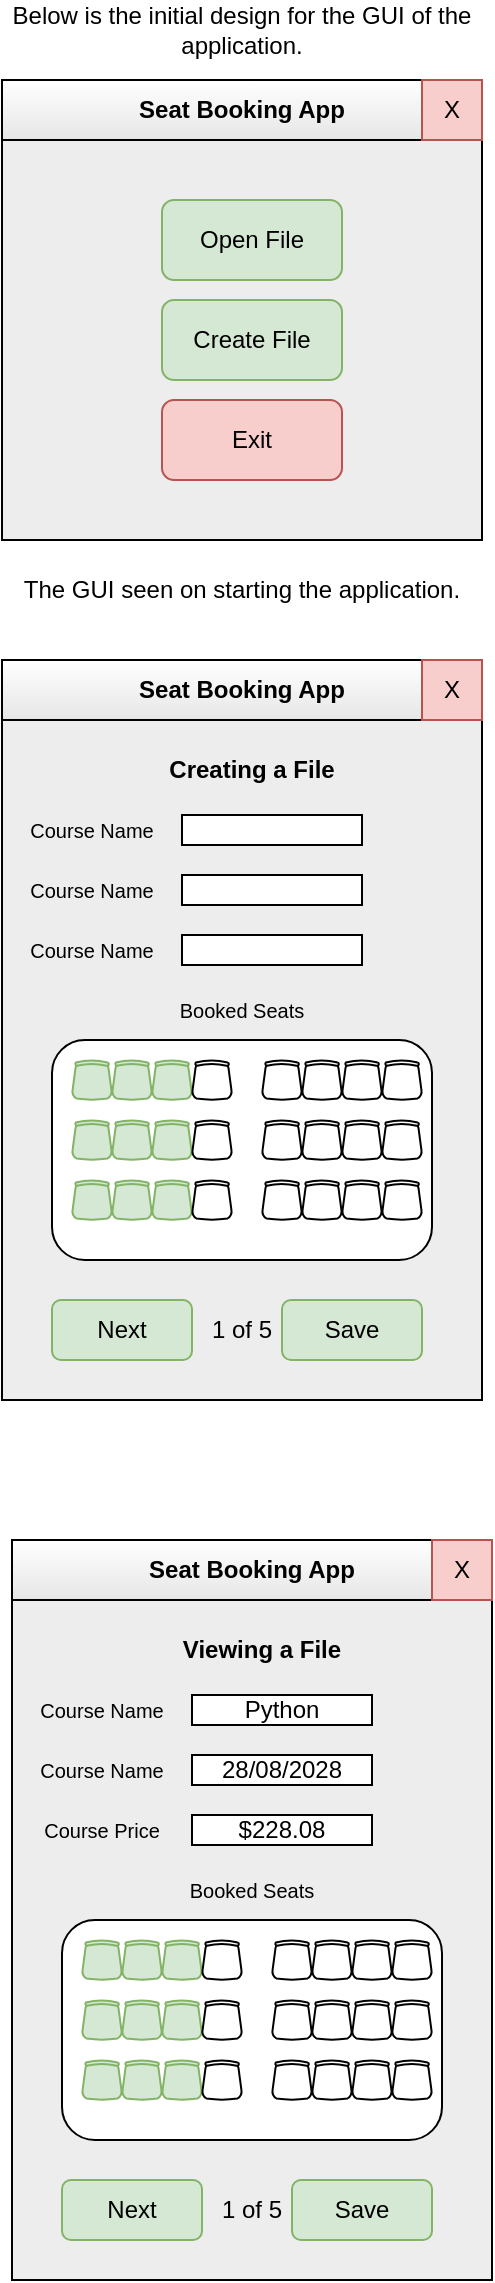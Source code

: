 <mxfile version="21.3.8" type="github">
  <diagram name="Page-1" id="anyHuZpH-Jrk-g-fhOrN">
    <mxGraphModel dx="1224" dy="1131" grid="1" gridSize="10" guides="1" tooltips="1" connect="1" arrows="1" fold="1" page="1" pageScale="1" pageWidth="850" pageHeight="1100" math="0" shadow="0">
      <root>
        <mxCell id="0" />
        <mxCell id="1" parent="0" />
        <mxCell id="CB1rWN8OY4WiAcrrbTE5-1" value="Seat Booking App" style="swimlane;whiteSpace=wrap;html=1;startSize=30;movable=1;resizable=1;rotatable=1;deletable=1;editable=1;locked=0;connectable=1;gradientColor=#E6E6E6;fillColor=default;swimlaneFillColor=#EDEDED;gradientDirection=south;" parent="1" vertex="1">
          <mxGeometry x="300" y="130" width="240" height="230" as="geometry" />
        </mxCell>
        <mxCell id="CB1rWN8OY4WiAcrrbTE5-2" value="X" style="whiteSpace=wrap;html=1;aspect=fixed;movable=1;resizable=1;rotatable=1;deletable=1;editable=1;locked=0;connectable=1;fillColor=#f8cecc;strokeColor=#b85450;" parent="CB1rWN8OY4WiAcrrbTE5-1" vertex="1">
          <mxGeometry x="210" width="30" height="30" as="geometry" />
        </mxCell>
        <mxCell id="CB1rWN8OY4WiAcrrbTE5-3" value="Open File" style="rounded=1;whiteSpace=wrap;html=1;fillColor=#d5e8d4;strokeColor=#82b366;" parent="CB1rWN8OY4WiAcrrbTE5-1" vertex="1">
          <mxGeometry x="80" y="60" width="90" height="40" as="geometry" />
        </mxCell>
        <mxCell id="CB1rWN8OY4WiAcrrbTE5-7" value="Create File" style="rounded=1;whiteSpace=wrap;html=1;fillColor=#d5e8d4;strokeColor=#82b366;" parent="CB1rWN8OY4WiAcrrbTE5-1" vertex="1">
          <mxGeometry x="80" y="110" width="90" height="40" as="geometry" />
        </mxCell>
        <mxCell id="CB1rWN8OY4WiAcrrbTE5-8" value="Exit" style="rounded=1;whiteSpace=wrap;html=1;fillColor=#f8cecc;strokeColor=#b85450;" parent="CB1rWN8OY4WiAcrrbTE5-1" vertex="1">
          <mxGeometry x="80" y="160" width="90" height="40" as="geometry" />
        </mxCell>
        <mxCell id="CB1rWN8OY4WiAcrrbTE5-9" value="Below is the initial design for the GUI of the application." style="text;html=1;strokeColor=none;fillColor=none;align=center;verticalAlign=middle;whiteSpace=wrap;rounded=0;" parent="1" vertex="1">
          <mxGeometry x="300" y="90" width="240" height="30" as="geometry" />
        </mxCell>
        <mxCell id="CB1rWN8OY4WiAcrrbTE5-10" value="Seat Booking App" style="swimlane;whiteSpace=wrap;html=1;startSize=30;movable=1;resizable=1;rotatable=1;deletable=1;editable=1;locked=0;connectable=1;gradientColor=#E6E6E6;fillColor=default;swimlaneFillColor=#EDEDED;gradientDirection=south;" parent="1" vertex="1">
          <mxGeometry x="300" y="420" width="240" height="370" as="geometry" />
        </mxCell>
        <mxCell id="CB1rWN8OY4WiAcrrbTE5-11" value="X" style="whiteSpace=wrap;html=1;aspect=fixed;movable=1;resizable=1;rotatable=1;deletable=1;editable=1;locked=0;connectable=1;fillColor=#f8cecc;strokeColor=#b85450;" parent="CB1rWN8OY4WiAcrrbTE5-10" vertex="1">
          <mxGeometry x="210" width="30" height="30" as="geometry" />
        </mxCell>
        <mxCell id="CB1rWN8OY4WiAcrrbTE5-15" value="&lt;b&gt;Creating a File&lt;/b&gt;" style="text;html=1;strokeColor=none;fillColor=none;align=center;verticalAlign=middle;whiteSpace=wrap;rounded=0;" parent="CB1rWN8OY4WiAcrrbTE5-10" vertex="1">
          <mxGeometry x="80" y="40" width="90" height="30" as="geometry" />
        </mxCell>
        <mxCell id="CB1rWN8OY4WiAcrrbTE5-16" value="&lt;font style=&quot;font-size: 10px;&quot;&gt;Course Name&lt;/font&gt;" style="text;html=1;strokeColor=none;fillColor=none;align=center;verticalAlign=middle;whiteSpace=wrap;rounded=0;" parent="CB1rWN8OY4WiAcrrbTE5-10" vertex="1">
          <mxGeometry y="70" width="90" height="30" as="geometry" />
        </mxCell>
        <mxCell id="CB1rWN8OY4WiAcrrbTE5-17" value="&lt;font style=&quot;font-size: 10px;&quot;&gt;Course Name&lt;/font&gt;" style="text;html=1;strokeColor=none;fillColor=none;align=center;verticalAlign=middle;whiteSpace=wrap;rounded=0;" parent="CB1rWN8OY4WiAcrrbTE5-10" vertex="1">
          <mxGeometry y="100" width="90" height="30" as="geometry" />
        </mxCell>
        <mxCell id="CB1rWN8OY4WiAcrrbTE5-18" value="&lt;font style=&quot;font-size: 10px;&quot;&gt;Course Name&lt;/font&gt;" style="text;html=1;strokeColor=none;fillColor=none;align=center;verticalAlign=middle;whiteSpace=wrap;rounded=0;" parent="CB1rWN8OY4WiAcrrbTE5-10" vertex="1">
          <mxGeometry y="130" width="90" height="30" as="geometry" />
        </mxCell>
        <mxCell id="CB1rWN8OY4WiAcrrbTE5-19" value="&lt;font style=&quot;font-size: 10px;&quot;&gt;Booked Seats&lt;/font&gt;" style="text;html=1;strokeColor=none;fillColor=none;align=center;verticalAlign=middle;whiteSpace=wrap;rounded=0;" parent="CB1rWN8OY4WiAcrrbTE5-10" vertex="1">
          <mxGeometry x="75" y="160" width="90" height="30" as="geometry" />
        </mxCell>
        <mxCell id="CB1rWN8OY4WiAcrrbTE5-20" value="" style="rounded=0;whiteSpace=wrap;html=1;" parent="CB1rWN8OY4WiAcrrbTE5-10" vertex="1">
          <mxGeometry x="90" y="77.5" width="90" height="15" as="geometry" />
        </mxCell>
        <mxCell id="CB1rWN8OY4WiAcrrbTE5-29" value="" style="rounded=0;whiteSpace=wrap;html=1;" parent="CB1rWN8OY4WiAcrrbTE5-10" vertex="1">
          <mxGeometry x="90" y="107.5" width="90" height="15" as="geometry" />
        </mxCell>
        <mxCell id="CB1rWN8OY4WiAcrrbTE5-30" value="" style="rounded=0;whiteSpace=wrap;html=1;" parent="CB1rWN8OY4WiAcrrbTE5-10" vertex="1">
          <mxGeometry x="90" y="137.5" width="90" height="15" as="geometry" />
        </mxCell>
        <mxCell id="CB1rWN8OY4WiAcrrbTE5-32" value="" style="rounded=1;whiteSpace=wrap;html=1;" parent="CB1rWN8OY4WiAcrrbTE5-10" vertex="1">
          <mxGeometry x="25" y="190" width="190" height="110" as="geometry" />
        </mxCell>
        <mxCell id="CB1rWN8OY4WiAcrrbTE5-36" value="" style="verticalLabelPosition=bottom;html=1;verticalAlign=top;align=center;shape=mxgraph.floorplan.office_chair;movable=1;resizable=1;rotatable=1;deletable=1;editable=1;locked=0;connectable=1;fillColor=#d5e8d4;strokeColor=#82b366;" parent="CB1rWN8OY4WiAcrrbTE5-10" vertex="1">
          <mxGeometry x="35" y="200" width="20" height="20" as="geometry" />
        </mxCell>
        <mxCell id="CB1rWN8OY4WiAcrrbTE5-35" value="" style="verticalLabelPosition=bottom;html=1;verticalAlign=top;align=center;shape=mxgraph.floorplan.office_chair;movable=1;resizable=1;rotatable=1;deletable=1;editable=1;locked=0;connectable=1;fillColor=#d5e8d4;strokeColor=#82b366;" parent="CB1rWN8OY4WiAcrrbTE5-10" vertex="1">
          <mxGeometry x="55" y="200" width="20" height="20" as="geometry" />
        </mxCell>
        <mxCell id="CB1rWN8OY4WiAcrrbTE5-34" value="" style="verticalLabelPosition=bottom;html=1;verticalAlign=top;align=center;shape=mxgraph.floorplan.office_chair;movable=1;resizable=1;rotatable=1;deletable=1;editable=1;locked=0;connectable=1;fillColor=#d5e8d4;strokeColor=#82b366;" parent="CB1rWN8OY4WiAcrrbTE5-10" vertex="1">
          <mxGeometry x="75" y="200" width="20" height="20" as="geometry" />
        </mxCell>
        <mxCell id="CB1rWN8OY4WiAcrrbTE5-33" value="" style="verticalLabelPosition=bottom;html=1;verticalAlign=top;align=center;shape=mxgraph.floorplan.office_chair;movable=1;resizable=1;rotatable=1;deletable=1;editable=1;locked=0;connectable=1;" parent="CB1rWN8OY4WiAcrrbTE5-10" vertex="1">
          <mxGeometry x="95" y="200" width="20" height="20" as="geometry" />
        </mxCell>
        <mxCell id="CB1rWN8OY4WiAcrrbTE5-31" value="" style="verticalLabelPosition=bottom;html=1;verticalAlign=top;align=center;shape=mxgraph.floorplan.office_chair;movable=1;resizable=1;rotatable=1;deletable=1;editable=1;locked=0;connectable=1;" parent="CB1rWN8OY4WiAcrrbTE5-10" vertex="1">
          <mxGeometry x="130" y="200" width="20" height="20" as="geometry" />
        </mxCell>
        <mxCell id="CB1rWN8OY4WiAcrrbTE5-37" value="" style="verticalLabelPosition=bottom;html=1;verticalAlign=top;align=center;shape=mxgraph.floorplan.office_chair;" parent="CB1rWN8OY4WiAcrrbTE5-10" vertex="1">
          <mxGeometry x="150" y="200" width="20" height="20" as="geometry" />
        </mxCell>
        <mxCell id="CB1rWN8OY4WiAcrrbTE5-38" value="" style="verticalLabelPosition=bottom;html=1;verticalAlign=top;align=center;shape=mxgraph.floorplan.office_chair;" parent="CB1rWN8OY4WiAcrrbTE5-10" vertex="1">
          <mxGeometry x="170" y="200" width="20" height="20" as="geometry" />
        </mxCell>
        <mxCell id="CB1rWN8OY4WiAcrrbTE5-39" value="" style="verticalLabelPosition=bottom;html=1;verticalAlign=top;align=center;shape=mxgraph.floorplan.office_chair;" parent="CB1rWN8OY4WiAcrrbTE5-10" vertex="1">
          <mxGeometry x="190" y="200" width="20" height="20" as="geometry" />
        </mxCell>
        <mxCell id="CB1rWN8OY4WiAcrrbTE5-40" value="" style="verticalLabelPosition=bottom;html=1;verticalAlign=top;align=center;shape=mxgraph.floorplan.office_chair;fillColor=#d5e8d4;strokeColor=#82b366;" parent="CB1rWN8OY4WiAcrrbTE5-10" vertex="1">
          <mxGeometry x="35" y="230" width="20" height="20" as="geometry" />
        </mxCell>
        <mxCell id="CB1rWN8OY4WiAcrrbTE5-41" value="" style="verticalLabelPosition=bottom;html=1;verticalAlign=top;align=center;shape=mxgraph.floorplan.office_chair;fillColor=#d5e8d4;strokeColor=#82b366;" parent="CB1rWN8OY4WiAcrrbTE5-10" vertex="1">
          <mxGeometry x="55" y="230" width="20" height="20" as="geometry" />
        </mxCell>
        <mxCell id="CB1rWN8OY4WiAcrrbTE5-42" value="" style="verticalLabelPosition=bottom;html=1;verticalAlign=top;align=center;shape=mxgraph.floorplan.office_chair;fillColor=#d5e8d4;strokeColor=#82b366;" parent="CB1rWN8OY4WiAcrrbTE5-10" vertex="1">
          <mxGeometry x="75" y="230" width="20" height="20" as="geometry" />
        </mxCell>
        <mxCell id="CB1rWN8OY4WiAcrrbTE5-43" value="" style="verticalLabelPosition=bottom;html=1;verticalAlign=top;align=center;shape=mxgraph.floorplan.office_chair;" parent="CB1rWN8OY4WiAcrrbTE5-10" vertex="1">
          <mxGeometry x="95" y="230" width="20" height="20" as="geometry" />
        </mxCell>
        <mxCell id="CB1rWN8OY4WiAcrrbTE5-44" value="" style="verticalLabelPosition=bottom;html=1;verticalAlign=top;align=center;shape=mxgraph.floorplan.office_chair;" parent="CB1rWN8OY4WiAcrrbTE5-10" vertex="1">
          <mxGeometry x="130" y="230" width="20" height="20" as="geometry" />
        </mxCell>
        <mxCell id="CB1rWN8OY4WiAcrrbTE5-45" value="" style="verticalLabelPosition=bottom;html=1;verticalAlign=top;align=center;shape=mxgraph.floorplan.office_chair;" parent="CB1rWN8OY4WiAcrrbTE5-10" vertex="1">
          <mxGeometry x="150" y="230" width="20" height="20" as="geometry" />
        </mxCell>
        <mxCell id="CB1rWN8OY4WiAcrrbTE5-46" value="" style="verticalLabelPosition=bottom;html=1;verticalAlign=top;align=center;shape=mxgraph.floorplan.office_chair;" parent="CB1rWN8OY4WiAcrrbTE5-10" vertex="1">
          <mxGeometry x="170" y="230" width="20" height="20" as="geometry" />
        </mxCell>
        <mxCell id="CB1rWN8OY4WiAcrrbTE5-47" value="" style="verticalLabelPosition=bottom;html=1;verticalAlign=top;align=center;shape=mxgraph.floorplan.office_chair;" parent="CB1rWN8OY4WiAcrrbTE5-10" vertex="1">
          <mxGeometry x="190" y="230" width="20" height="20" as="geometry" />
        </mxCell>
        <mxCell id="CB1rWN8OY4WiAcrrbTE5-48" value="" style="verticalLabelPosition=bottom;html=1;verticalAlign=top;align=center;shape=mxgraph.floorplan.office_chair;fillColor=#d5e8d4;strokeColor=#82b366;" parent="CB1rWN8OY4WiAcrrbTE5-10" vertex="1">
          <mxGeometry x="35" y="260" width="20" height="20" as="geometry" />
        </mxCell>
        <mxCell id="CB1rWN8OY4WiAcrrbTE5-49" value="" style="verticalLabelPosition=bottom;html=1;verticalAlign=top;align=center;shape=mxgraph.floorplan.office_chair;fillColor=#d5e8d4;strokeColor=#82b366;" parent="CB1rWN8OY4WiAcrrbTE5-10" vertex="1">
          <mxGeometry x="55" y="260" width="20" height="20" as="geometry" />
        </mxCell>
        <mxCell id="CB1rWN8OY4WiAcrrbTE5-50" value="" style="verticalLabelPosition=bottom;html=1;verticalAlign=top;align=center;shape=mxgraph.floorplan.office_chair;fillColor=#d5e8d4;strokeColor=#82b366;" parent="CB1rWN8OY4WiAcrrbTE5-10" vertex="1">
          <mxGeometry x="75" y="260" width="20" height="20" as="geometry" />
        </mxCell>
        <mxCell id="CB1rWN8OY4WiAcrrbTE5-51" value="" style="verticalLabelPosition=bottom;html=1;verticalAlign=top;align=center;shape=mxgraph.floorplan.office_chair;" parent="CB1rWN8OY4WiAcrrbTE5-10" vertex="1">
          <mxGeometry x="95" y="260" width="20" height="20" as="geometry" />
        </mxCell>
        <mxCell id="CB1rWN8OY4WiAcrrbTE5-52" value="" style="verticalLabelPosition=bottom;html=1;verticalAlign=top;align=center;shape=mxgraph.floorplan.office_chair;" parent="CB1rWN8OY4WiAcrrbTE5-10" vertex="1">
          <mxGeometry x="130" y="260" width="20" height="20" as="geometry" />
        </mxCell>
        <mxCell id="CB1rWN8OY4WiAcrrbTE5-53" value="" style="verticalLabelPosition=bottom;html=1;verticalAlign=top;align=center;shape=mxgraph.floorplan.office_chair;" parent="CB1rWN8OY4WiAcrrbTE5-10" vertex="1">
          <mxGeometry x="150" y="260" width="20" height="20" as="geometry" />
        </mxCell>
        <mxCell id="CB1rWN8OY4WiAcrrbTE5-54" value="" style="verticalLabelPosition=bottom;html=1;verticalAlign=top;align=center;shape=mxgraph.floorplan.office_chair;" parent="CB1rWN8OY4WiAcrrbTE5-10" vertex="1">
          <mxGeometry x="170" y="260" width="20" height="20" as="geometry" />
        </mxCell>
        <mxCell id="CB1rWN8OY4WiAcrrbTE5-55" value="" style="verticalLabelPosition=bottom;html=1;verticalAlign=top;align=center;shape=mxgraph.floorplan.office_chair;" parent="CB1rWN8OY4WiAcrrbTE5-10" vertex="1">
          <mxGeometry x="190" y="260" width="20" height="20" as="geometry" />
        </mxCell>
        <mxCell id="4bpe8Z8Nb-hG5Liqr54c-2" value="Next" style="rounded=1;whiteSpace=wrap;html=1;fillColor=#d5e8d4;strokeColor=#82b366;" vertex="1" parent="CB1rWN8OY4WiAcrrbTE5-10">
          <mxGeometry x="25" y="320" width="70" height="30" as="geometry" />
        </mxCell>
        <mxCell id="4bpe8Z8Nb-hG5Liqr54c-3" value="Save" style="rounded=1;whiteSpace=wrap;html=1;fillColor=#d5e8d4;strokeColor=#82b366;" vertex="1" parent="CB1rWN8OY4WiAcrrbTE5-10">
          <mxGeometry x="140" y="320" width="70" height="30" as="geometry" />
        </mxCell>
        <mxCell id="4bpe8Z8Nb-hG5Liqr54c-4" value="1 of 5" style="text;html=1;strokeColor=none;fillColor=none;align=center;verticalAlign=middle;whiteSpace=wrap;rounded=0;" vertex="1" parent="CB1rWN8OY4WiAcrrbTE5-10">
          <mxGeometry x="100" y="325" width="40" height="20" as="geometry" />
        </mxCell>
        <mxCell id="CB1rWN8OY4WiAcrrbTE5-56" value="The GUI seen on starting the application." style="text;html=1;strokeColor=none;fillColor=none;align=center;verticalAlign=middle;whiteSpace=wrap;rounded=0;" parent="1" vertex="1">
          <mxGeometry x="300" y="370" width="240" height="30" as="geometry" />
        </mxCell>
        <mxCell id="4bpe8Z8Nb-hG5Liqr54c-5" value="Seat Booking App" style="swimlane;whiteSpace=wrap;html=1;startSize=30;movable=1;resizable=1;rotatable=1;deletable=1;editable=1;locked=0;connectable=1;gradientColor=#E6E6E6;fillColor=default;swimlaneFillColor=#EDEDED;gradientDirection=south;" vertex="1" parent="1">
          <mxGeometry x="305" y="860" width="240" height="370" as="geometry" />
        </mxCell>
        <mxCell id="4bpe8Z8Nb-hG5Liqr54c-6" value="X" style="whiteSpace=wrap;html=1;aspect=fixed;movable=1;resizable=1;rotatable=1;deletable=1;editable=1;locked=0;connectable=1;fillColor=#f8cecc;strokeColor=#b85450;" vertex="1" parent="4bpe8Z8Nb-hG5Liqr54c-5">
          <mxGeometry x="210" width="30" height="30" as="geometry" />
        </mxCell>
        <mxCell id="4bpe8Z8Nb-hG5Liqr54c-7" value="&lt;b&gt;Viewing a File&lt;/b&gt;" style="text;html=1;strokeColor=none;fillColor=none;align=center;verticalAlign=middle;whiteSpace=wrap;rounded=0;" vertex="1" parent="4bpe8Z8Nb-hG5Liqr54c-5">
          <mxGeometry x="80" y="40" width="90" height="30" as="geometry" />
        </mxCell>
        <mxCell id="4bpe8Z8Nb-hG5Liqr54c-8" value="&lt;font style=&quot;font-size: 10px;&quot;&gt;Course Name&lt;/font&gt;" style="text;html=1;strokeColor=none;fillColor=none;align=center;verticalAlign=middle;whiteSpace=wrap;rounded=0;" vertex="1" parent="4bpe8Z8Nb-hG5Liqr54c-5">
          <mxGeometry y="70" width="90" height="30" as="geometry" />
        </mxCell>
        <mxCell id="4bpe8Z8Nb-hG5Liqr54c-9" value="&lt;font style=&quot;font-size: 10px;&quot;&gt;Course Name&lt;/font&gt;" style="text;html=1;strokeColor=none;fillColor=none;align=center;verticalAlign=middle;whiteSpace=wrap;rounded=0;" vertex="1" parent="4bpe8Z8Nb-hG5Liqr54c-5">
          <mxGeometry y="100" width="90" height="30" as="geometry" />
        </mxCell>
        <mxCell id="4bpe8Z8Nb-hG5Liqr54c-10" value="&lt;font style=&quot;font-size: 10px;&quot;&gt;Course Price&lt;/font&gt;" style="text;html=1;strokeColor=none;fillColor=none;align=center;verticalAlign=middle;whiteSpace=wrap;rounded=0;" vertex="1" parent="4bpe8Z8Nb-hG5Liqr54c-5">
          <mxGeometry y="130" width="90" height="30" as="geometry" />
        </mxCell>
        <mxCell id="4bpe8Z8Nb-hG5Liqr54c-11" value="&lt;font style=&quot;font-size: 10px;&quot;&gt;Booked Seats&lt;/font&gt;" style="text;html=1;strokeColor=none;fillColor=none;align=center;verticalAlign=middle;whiteSpace=wrap;rounded=0;" vertex="1" parent="4bpe8Z8Nb-hG5Liqr54c-5">
          <mxGeometry x="75" y="160" width="90" height="30" as="geometry" />
        </mxCell>
        <mxCell id="4bpe8Z8Nb-hG5Liqr54c-12" value="Python" style="rounded=0;whiteSpace=wrap;html=1;" vertex="1" parent="4bpe8Z8Nb-hG5Liqr54c-5">
          <mxGeometry x="90" y="77.5" width="90" height="15" as="geometry" />
        </mxCell>
        <mxCell id="4bpe8Z8Nb-hG5Liqr54c-13" value="28/08/2028" style="rounded=0;whiteSpace=wrap;html=1;" vertex="1" parent="4bpe8Z8Nb-hG5Liqr54c-5">
          <mxGeometry x="90" y="107.5" width="90" height="15" as="geometry" />
        </mxCell>
        <mxCell id="4bpe8Z8Nb-hG5Liqr54c-14" value="$228.08" style="rounded=0;whiteSpace=wrap;html=1;" vertex="1" parent="4bpe8Z8Nb-hG5Liqr54c-5">
          <mxGeometry x="90" y="137.5" width="90" height="15" as="geometry" />
        </mxCell>
        <mxCell id="4bpe8Z8Nb-hG5Liqr54c-15" value="" style="rounded=1;whiteSpace=wrap;html=1;" vertex="1" parent="4bpe8Z8Nb-hG5Liqr54c-5">
          <mxGeometry x="25" y="190" width="190" height="110" as="geometry" />
        </mxCell>
        <mxCell id="4bpe8Z8Nb-hG5Liqr54c-16" value="" style="verticalLabelPosition=bottom;html=1;verticalAlign=top;align=center;shape=mxgraph.floorplan.office_chair;movable=1;resizable=1;rotatable=1;deletable=1;editable=1;locked=0;connectable=1;fillColor=#d5e8d4;strokeColor=#82b366;" vertex="1" parent="4bpe8Z8Nb-hG5Liqr54c-5">
          <mxGeometry x="35" y="200" width="20" height="20" as="geometry" />
        </mxCell>
        <mxCell id="4bpe8Z8Nb-hG5Liqr54c-17" value="" style="verticalLabelPosition=bottom;html=1;verticalAlign=top;align=center;shape=mxgraph.floorplan.office_chair;movable=1;resizable=1;rotatable=1;deletable=1;editable=1;locked=0;connectable=1;fillColor=#d5e8d4;strokeColor=#82b366;" vertex="1" parent="4bpe8Z8Nb-hG5Liqr54c-5">
          <mxGeometry x="55" y="200" width="20" height="20" as="geometry" />
        </mxCell>
        <mxCell id="4bpe8Z8Nb-hG5Liqr54c-18" value="" style="verticalLabelPosition=bottom;html=1;verticalAlign=top;align=center;shape=mxgraph.floorplan.office_chair;movable=1;resizable=1;rotatable=1;deletable=1;editable=1;locked=0;connectable=1;fillColor=#d5e8d4;strokeColor=#82b366;" vertex="1" parent="4bpe8Z8Nb-hG5Liqr54c-5">
          <mxGeometry x="75" y="200" width="20" height="20" as="geometry" />
        </mxCell>
        <mxCell id="4bpe8Z8Nb-hG5Liqr54c-19" value="" style="verticalLabelPosition=bottom;html=1;verticalAlign=top;align=center;shape=mxgraph.floorplan.office_chair;movable=1;resizable=1;rotatable=1;deletable=1;editable=1;locked=0;connectable=1;" vertex="1" parent="4bpe8Z8Nb-hG5Liqr54c-5">
          <mxGeometry x="95" y="200" width="20" height="20" as="geometry" />
        </mxCell>
        <mxCell id="4bpe8Z8Nb-hG5Liqr54c-20" value="" style="verticalLabelPosition=bottom;html=1;verticalAlign=top;align=center;shape=mxgraph.floorplan.office_chair;movable=1;resizable=1;rotatable=1;deletable=1;editable=1;locked=0;connectable=1;" vertex="1" parent="4bpe8Z8Nb-hG5Liqr54c-5">
          <mxGeometry x="130" y="200" width="20" height="20" as="geometry" />
        </mxCell>
        <mxCell id="4bpe8Z8Nb-hG5Liqr54c-21" value="" style="verticalLabelPosition=bottom;html=1;verticalAlign=top;align=center;shape=mxgraph.floorplan.office_chair;" vertex="1" parent="4bpe8Z8Nb-hG5Liqr54c-5">
          <mxGeometry x="150" y="200" width="20" height="20" as="geometry" />
        </mxCell>
        <mxCell id="4bpe8Z8Nb-hG5Liqr54c-22" value="" style="verticalLabelPosition=bottom;html=1;verticalAlign=top;align=center;shape=mxgraph.floorplan.office_chair;" vertex="1" parent="4bpe8Z8Nb-hG5Liqr54c-5">
          <mxGeometry x="170" y="200" width="20" height="20" as="geometry" />
        </mxCell>
        <mxCell id="4bpe8Z8Nb-hG5Liqr54c-23" value="" style="verticalLabelPosition=bottom;html=1;verticalAlign=top;align=center;shape=mxgraph.floorplan.office_chair;" vertex="1" parent="4bpe8Z8Nb-hG5Liqr54c-5">
          <mxGeometry x="190" y="200" width="20" height="20" as="geometry" />
        </mxCell>
        <mxCell id="4bpe8Z8Nb-hG5Liqr54c-24" value="" style="verticalLabelPosition=bottom;html=1;verticalAlign=top;align=center;shape=mxgraph.floorplan.office_chair;fillColor=#d5e8d4;strokeColor=#82b366;" vertex="1" parent="4bpe8Z8Nb-hG5Liqr54c-5">
          <mxGeometry x="35" y="230" width="20" height="20" as="geometry" />
        </mxCell>
        <mxCell id="4bpe8Z8Nb-hG5Liqr54c-25" value="" style="verticalLabelPosition=bottom;html=1;verticalAlign=top;align=center;shape=mxgraph.floorplan.office_chair;fillColor=#d5e8d4;strokeColor=#82b366;" vertex="1" parent="4bpe8Z8Nb-hG5Liqr54c-5">
          <mxGeometry x="55" y="230" width="20" height="20" as="geometry" />
        </mxCell>
        <mxCell id="4bpe8Z8Nb-hG5Liqr54c-26" value="" style="verticalLabelPosition=bottom;html=1;verticalAlign=top;align=center;shape=mxgraph.floorplan.office_chair;fillColor=#d5e8d4;strokeColor=#82b366;" vertex="1" parent="4bpe8Z8Nb-hG5Liqr54c-5">
          <mxGeometry x="75" y="230" width="20" height="20" as="geometry" />
        </mxCell>
        <mxCell id="4bpe8Z8Nb-hG5Liqr54c-27" value="" style="verticalLabelPosition=bottom;html=1;verticalAlign=top;align=center;shape=mxgraph.floorplan.office_chair;" vertex="1" parent="4bpe8Z8Nb-hG5Liqr54c-5">
          <mxGeometry x="95" y="230" width="20" height="20" as="geometry" />
        </mxCell>
        <mxCell id="4bpe8Z8Nb-hG5Liqr54c-28" value="" style="verticalLabelPosition=bottom;html=1;verticalAlign=top;align=center;shape=mxgraph.floorplan.office_chair;" vertex="1" parent="4bpe8Z8Nb-hG5Liqr54c-5">
          <mxGeometry x="130" y="230" width="20" height="20" as="geometry" />
        </mxCell>
        <mxCell id="4bpe8Z8Nb-hG5Liqr54c-29" value="" style="verticalLabelPosition=bottom;html=1;verticalAlign=top;align=center;shape=mxgraph.floorplan.office_chair;" vertex="1" parent="4bpe8Z8Nb-hG5Liqr54c-5">
          <mxGeometry x="150" y="230" width="20" height="20" as="geometry" />
        </mxCell>
        <mxCell id="4bpe8Z8Nb-hG5Liqr54c-30" value="" style="verticalLabelPosition=bottom;html=1;verticalAlign=top;align=center;shape=mxgraph.floorplan.office_chair;" vertex="1" parent="4bpe8Z8Nb-hG5Liqr54c-5">
          <mxGeometry x="170" y="230" width="20" height="20" as="geometry" />
        </mxCell>
        <mxCell id="4bpe8Z8Nb-hG5Liqr54c-31" value="" style="verticalLabelPosition=bottom;html=1;verticalAlign=top;align=center;shape=mxgraph.floorplan.office_chair;" vertex="1" parent="4bpe8Z8Nb-hG5Liqr54c-5">
          <mxGeometry x="190" y="230" width="20" height="20" as="geometry" />
        </mxCell>
        <mxCell id="4bpe8Z8Nb-hG5Liqr54c-32" value="" style="verticalLabelPosition=bottom;html=1;verticalAlign=top;align=center;shape=mxgraph.floorplan.office_chair;fillColor=#d5e8d4;strokeColor=#82b366;" vertex="1" parent="4bpe8Z8Nb-hG5Liqr54c-5">
          <mxGeometry x="35" y="260" width="20" height="20" as="geometry" />
        </mxCell>
        <mxCell id="4bpe8Z8Nb-hG5Liqr54c-33" value="" style="verticalLabelPosition=bottom;html=1;verticalAlign=top;align=center;shape=mxgraph.floorplan.office_chair;fillColor=#d5e8d4;strokeColor=#82b366;" vertex="1" parent="4bpe8Z8Nb-hG5Liqr54c-5">
          <mxGeometry x="55" y="260" width="20" height="20" as="geometry" />
        </mxCell>
        <mxCell id="4bpe8Z8Nb-hG5Liqr54c-34" value="" style="verticalLabelPosition=bottom;html=1;verticalAlign=top;align=center;shape=mxgraph.floorplan.office_chair;fillColor=#d5e8d4;strokeColor=#82b366;" vertex="1" parent="4bpe8Z8Nb-hG5Liqr54c-5">
          <mxGeometry x="75" y="260" width="20" height="20" as="geometry" />
        </mxCell>
        <mxCell id="4bpe8Z8Nb-hG5Liqr54c-35" value="" style="verticalLabelPosition=bottom;html=1;verticalAlign=top;align=center;shape=mxgraph.floorplan.office_chair;" vertex="1" parent="4bpe8Z8Nb-hG5Liqr54c-5">
          <mxGeometry x="95" y="260" width="20" height="20" as="geometry" />
        </mxCell>
        <mxCell id="4bpe8Z8Nb-hG5Liqr54c-36" value="" style="verticalLabelPosition=bottom;html=1;verticalAlign=top;align=center;shape=mxgraph.floorplan.office_chair;" vertex="1" parent="4bpe8Z8Nb-hG5Liqr54c-5">
          <mxGeometry x="130" y="260" width="20" height="20" as="geometry" />
        </mxCell>
        <mxCell id="4bpe8Z8Nb-hG5Liqr54c-37" value="" style="verticalLabelPosition=bottom;html=1;verticalAlign=top;align=center;shape=mxgraph.floorplan.office_chair;" vertex="1" parent="4bpe8Z8Nb-hG5Liqr54c-5">
          <mxGeometry x="150" y="260" width="20" height="20" as="geometry" />
        </mxCell>
        <mxCell id="4bpe8Z8Nb-hG5Liqr54c-38" value="" style="verticalLabelPosition=bottom;html=1;verticalAlign=top;align=center;shape=mxgraph.floorplan.office_chair;" vertex="1" parent="4bpe8Z8Nb-hG5Liqr54c-5">
          <mxGeometry x="170" y="260" width="20" height="20" as="geometry" />
        </mxCell>
        <mxCell id="4bpe8Z8Nb-hG5Liqr54c-39" value="" style="verticalLabelPosition=bottom;html=1;verticalAlign=top;align=center;shape=mxgraph.floorplan.office_chair;" vertex="1" parent="4bpe8Z8Nb-hG5Liqr54c-5">
          <mxGeometry x="190" y="260" width="20" height="20" as="geometry" />
        </mxCell>
        <mxCell id="4bpe8Z8Nb-hG5Liqr54c-40" value="Next" style="rounded=1;whiteSpace=wrap;html=1;fillColor=#d5e8d4;strokeColor=#82b366;" vertex="1" parent="4bpe8Z8Nb-hG5Liqr54c-5">
          <mxGeometry x="25" y="320" width="70" height="30" as="geometry" />
        </mxCell>
        <mxCell id="4bpe8Z8Nb-hG5Liqr54c-41" value="Save" style="rounded=1;whiteSpace=wrap;html=1;fillColor=#d5e8d4;strokeColor=#82b366;" vertex="1" parent="4bpe8Z8Nb-hG5Liqr54c-5">
          <mxGeometry x="140" y="320" width="70" height="30" as="geometry" />
        </mxCell>
        <mxCell id="4bpe8Z8Nb-hG5Liqr54c-42" value="1 of 5" style="text;html=1;strokeColor=none;fillColor=none;align=center;verticalAlign=middle;whiteSpace=wrap;rounded=0;" vertex="1" parent="4bpe8Z8Nb-hG5Liqr54c-5">
          <mxGeometry x="100" y="325" width="40" height="20" as="geometry" />
        </mxCell>
      </root>
    </mxGraphModel>
  </diagram>
</mxfile>
